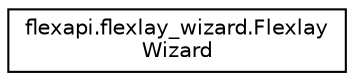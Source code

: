 digraph "Graphical Class Hierarchy"
{
  edge [fontname="Helvetica",fontsize="10",labelfontname="Helvetica",labelfontsize="10"];
  node [fontname="Helvetica",fontsize="10",shape=record];
  rankdir="LR";
  Node1 [label="flexapi.flexlay_wizard.Flexlay\lWizard",height=0.2,width=0.4,color="black", fillcolor="white", style="filled",URL="$classflexapi_1_1flexlay__wizard_1_1_flexlay_wizard.html"];
}
